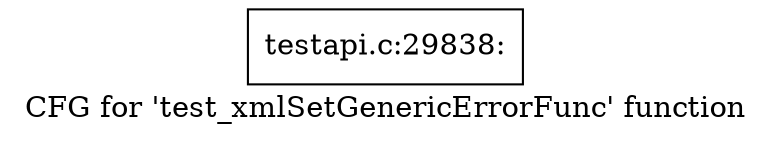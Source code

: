 digraph "CFG for 'test_xmlSetGenericErrorFunc' function" {
	label="CFG for 'test_xmlSetGenericErrorFunc' function";

	Node0x50c35b0 [shape=record,label="{testapi.c:29838:}"];
}
